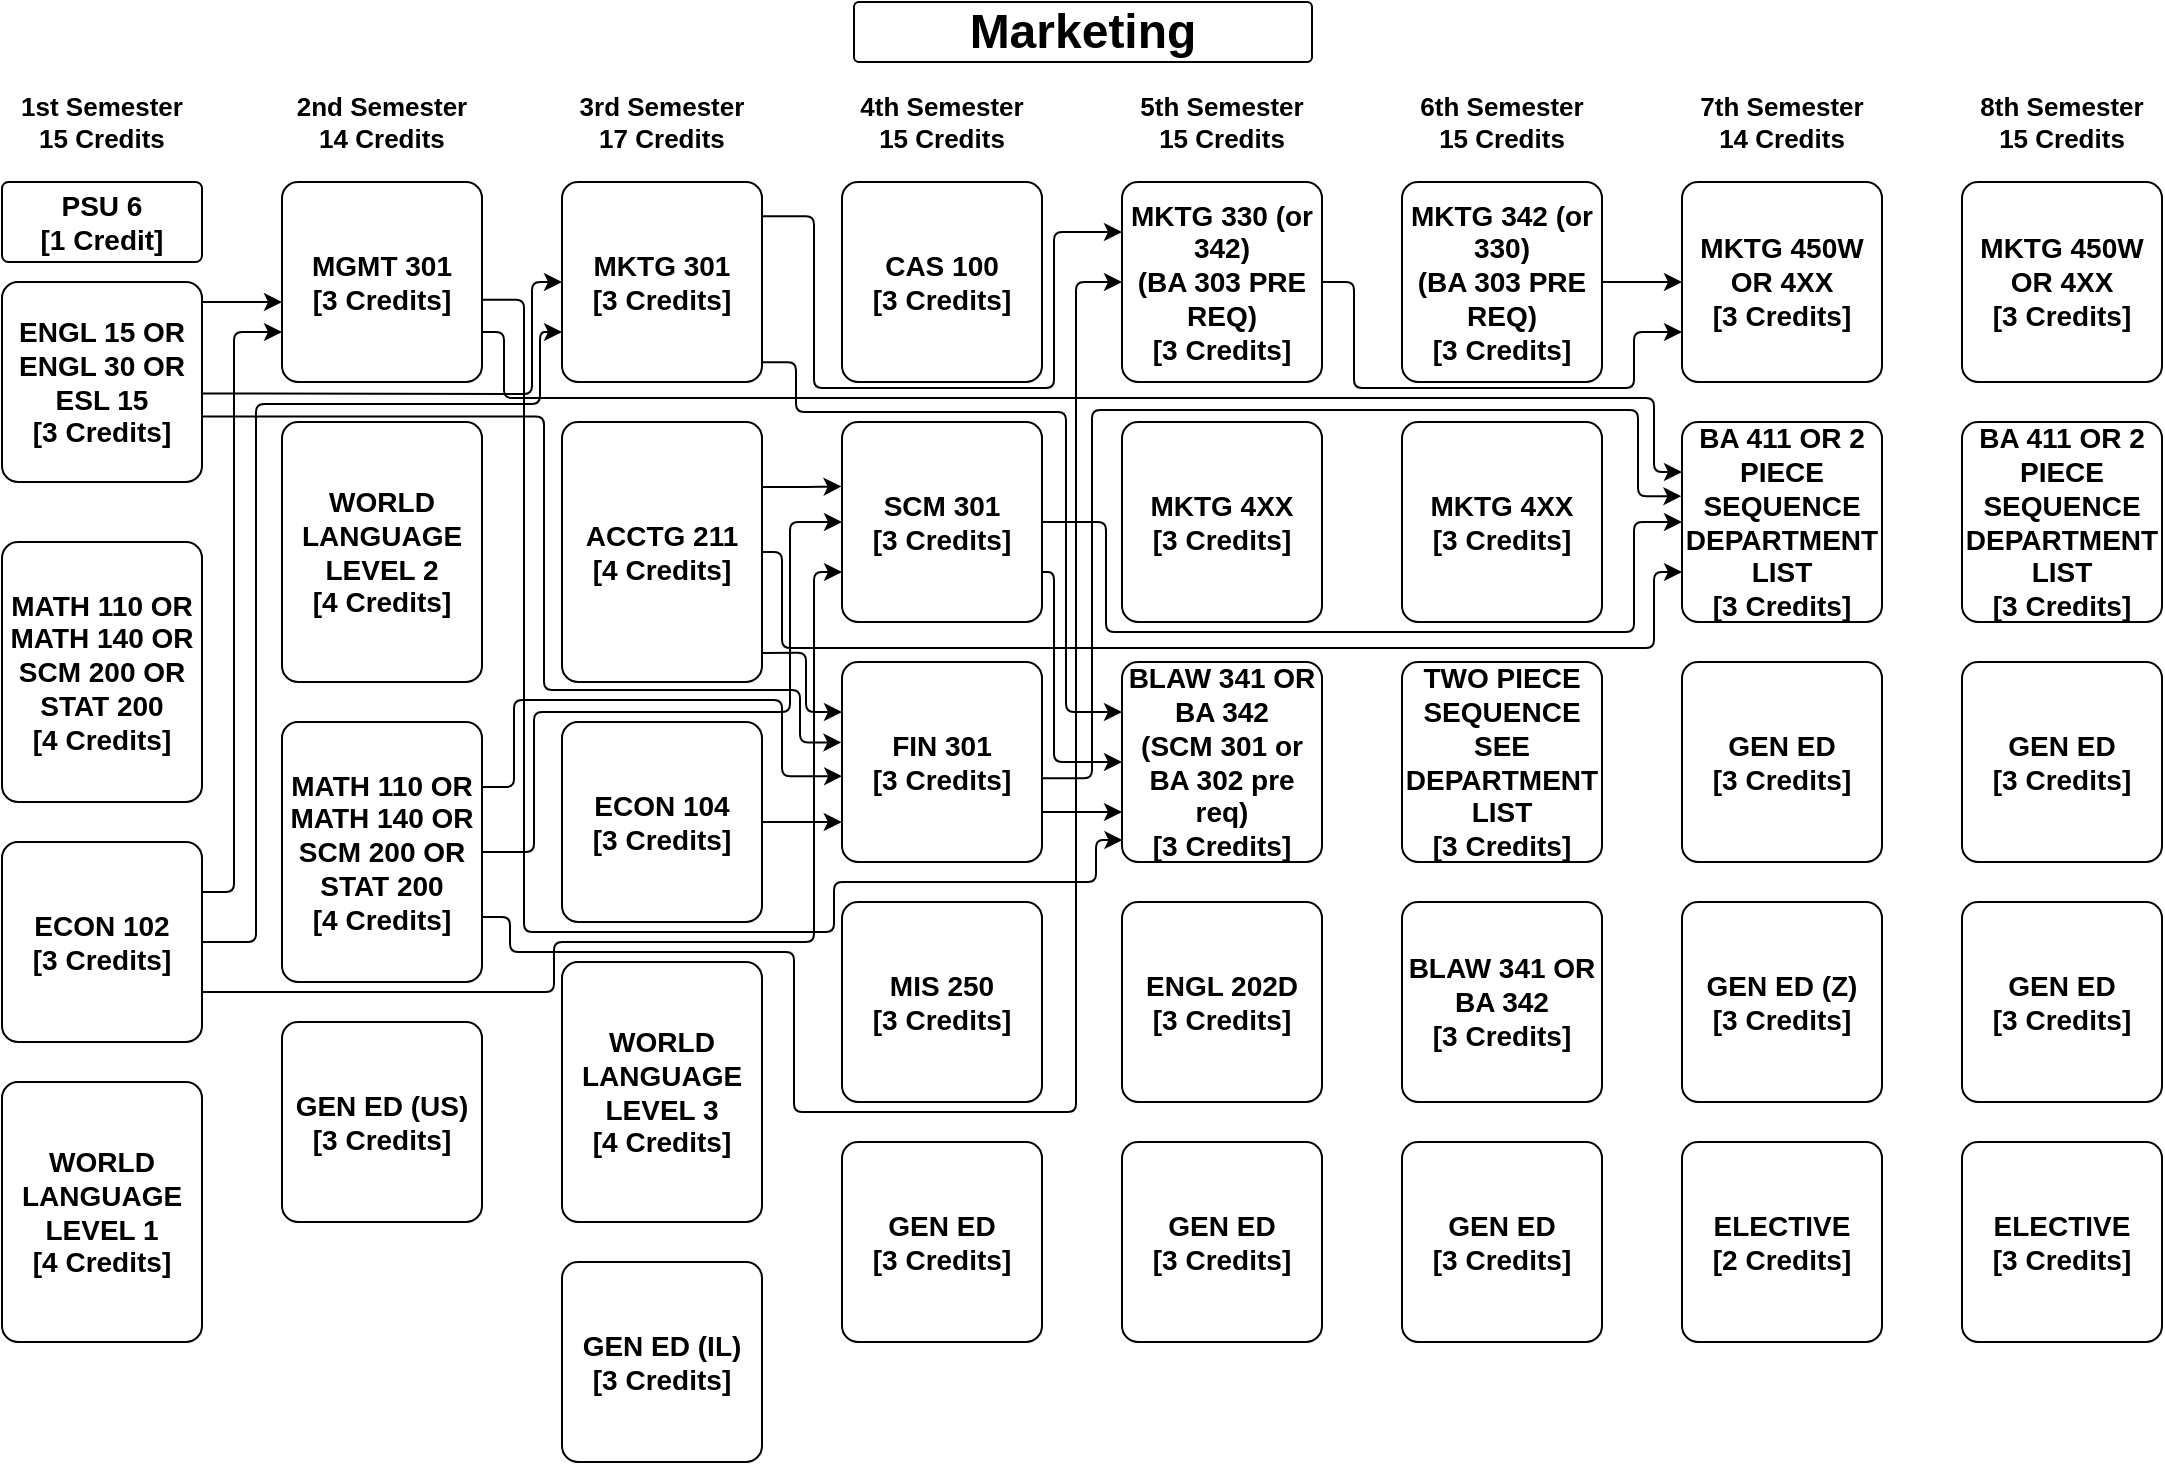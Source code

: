 <mxfile version="14.2.9" type="device"><diagram id="fmPKW-tICe0rB_EEKOgg" name="Page-1"><mxGraphModel dx="1278" dy="614" grid="0" gridSize="10" guides="1" tooltips="1" connect="1" arrows="1" fold="1" page="1" pageScale="1" pageWidth="1169" pageHeight="827" background="none" math="0" shadow="0"><root><mxCell id="0"/><mxCell id="1" parent="0"/><mxCell id="9Ewdyy2UIEGDzYOWgbFg-1" value="&lt;span style=&quot;font-size: 24px&quot;&gt;&lt;b&gt;Marketing&lt;/b&gt;&lt;/span&gt;" style="rounded=1;whiteSpace=wrap;html=1;arcSize=8;" parent="1" vertex="1"><mxGeometry x="470" width="229" height="30" as="geometry"/></mxCell><mxCell id="9Ewdyy2UIEGDzYOWgbFg-3" value="PSU 6&lt;br&gt;[1 Credit]" style="rounded=1;whiteSpace=wrap;html=1;fontSize=14;fontStyle=1;arcSize=8;" parent="1" vertex="1"><mxGeometry x="44" y="90" width="100" height="40" as="geometry"/></mxCell><mxCell id="pMIw6B9Qxy2YTnskmFk0-25" style="edgeStyle=orthogonalEdgeStyle;rounded=1;orthogonalLoop=1;jettySize=auto;html=1;exitX=0.999;exitY=0.589;exitDx=0;exitDy=0;entryX=0.002;entryY=0.887;entryDx=0;entryDy=0;exitPerimeter=0;arcSize=8;entryPerimeter=0;" edge="1" parent="1" source="6nBf4rz5qRWioeKP9C9Y-1" target="6nBf4rz5qRWioeKP9C9Y-49"><mxGeometry relative="1" as="geometry"><Array as="points"><mxPoint x="305" y="149"/><mxPoint x="305" y="465"/><mxPoint x="460" y="465"/><mxPoint x="460" y="440"/><mxPoint x="591" y="440"/><mxPoint x="591" y="419"/><mxPoint x="604" y="419"/></Array></mxGeometry></mxCell><mxCell id="pMIw6B9Qxy2YTnskmFk0-34" style="edgeStyle=orthogonalEdgeStyle;rounded=1;orthogonalLoop=1;jettySize=auto;html=1;exitX=1;exitY=0.75;exitDx=0;exitDy=0;entryX=0;entryY=0.25;entryDx=0;entryDy=0;arcSize=8;" edge="1" parent="1" source="6nBf4rz5qRWioeKP9C9Y-1" target="6nBf4rz5qRWioeKP9C9Y-35"><mxGeometry relative="1" as="geometry"><Array as="points"><mxPoint x="295" y="165"/><mxPoint x="295" y="198"/><mxPoint x="870" y="198"/><mxPoint x="870" y="235"/></Array></mxGeometry></mxCell><mxCell id="6nBf4rz5qRWioeKP9C9Y-1" value="MGMT 301&lt;br&gt;[3 Credits]" style="rounded=1;whiteSpace=wrap;html=1;fontSize=14;fontStyle=1;arcSize=8;" parent="1" vertex="1"><mxGeometry x="184" y="90" width="100" height="100" as="geometry"/></mxCell><mxCell id="pMIw6B9Qxy2YTnskmFk0-23" style="edgeStyle=orthogonalEdgeStyle;rounded=1;orthogonalLoop=1;jettySize=auto;html=1;exitX=1.004;exitY=0.171;exitDx=0;exitDy=0;entryX=0;entryY=0.25;entryDx=0;entryDy=0;exitPerimeter=0;arcSize=8;" edge="1" parent="1" source="6nBf4rz5qRWioeKP9C9Y-2" target="6nBf4rz5qRWioeKP9C9Y-4"><mxGeometry relative="1" as="geometry"><Array as="points"><mxPoint x="450" y="107"/><mxPoint x="450" y="193"/><mxPoint x="570" y="193"/><mxPoint x="570" y="115"/></Array></mxGeometry></mxCell><mxCell id="pMIw6B9Qxy2YTnskmFk0-27" style="edgeStyle=orthogonalEdgeStyle;rounded=1;orthogonalLoop=1;jettySize=auto;html=1;exitX=1.003;exitY=0.901;exitDx=0;exitDy=0;entryX=0;entryY=0.25;entryDx=0;entryDy=0;exitPerimeter=0;arcSize=8;" edge="1" parent="1" source="6nBf4rz5qRWioeKP9C9Y-2" target="6nBf4rz5qRWioeKP9C9Y-49"><mxGeometry relative="1" as="geometry"><Array as="points"><mxPoint x="441" y="180"/><mxPoint x="441" y="205"/><mxPoint x="576" y="205"/><mxPoint x="576" y="355"/></Array></mxGeometry></mxCell><mxCell id="6nBf4rz5qRWioeKP9C9Y-2" value="MKTG 301&lt;br&gt;[3 Credits]" style="rounded=1;whiteSpace=wrap;html=1;fontSize=14;fontStyle=1;arcSize=8;" parent="1" vertex="1"><mxGeometry x="324" y="90" width="100" height="100" as="geometry"/></mxCell><mxCell id="pMIw6B9Qxy2YTnskmFk0-26" style="edgeStyle=orthogonalEdgeStyle;rounded=1;orthogonalLoop=1;jettySize=auto;html=1;exitX=1;exitY=0.75;exitDx=0;exitDy=0;entryX=0;entryY=0.75;entryDx=0;entryDy=0;arcSize=8;" edge="1" parent="1" source="6nBf4rz5qRWioeKP9C9Y-3" target="6nBf4rz5qRWioeKP9C9Y-49"><mxGeometry relative="1" as="geometry"><Array as="points"><mxPoint x="597" y="405"/><mxPoint x="597" y="405"/></Array></mxGeometry></mxCell><mxCell id="pMIw6B9Qxy2YTnskmFk0-31" style="edgeStyle=orthogonalEdgeStyle;rounded=1;orthogonalLoop=1;jettySize=auto;html=1;exitX=1.004;exitY=0.581;exitDx=0;exitDy=0;entryX=-0.003;entryY=0.371;entryDx=0;entryDy=0;exitPerimeter=0;arcSize=8;entryPerimeter=0;" edge="1" parent="1" source="6nBf4rz5qRWioeKP9C9Y-3" target="6nBf4rz5qRWioeKP9C9Y-35"><mxGeometry relative="1" as="geometry"><Array as="points"><mxPoint x="589" y="388"/><mxPoint x="589" y="204"/><mxPoint x="862" y="204"/><mxPoint x="862" y="247"/></Array></mxGeometry></mxCell><mxCell id="6nBf4rz5qRWioeKP9C9Y-3" value="FIN 301&lt;br&gt;[3 Credits]" style="rounded=1;whiteSpace=wrap;html=1;fontSize=14;fontStyle=1;arcSize=8;" parent="1" vertex="1"><mxGeometry x="464" y="330" width="100" height="100" as="geometry"/></mxCell><mxCell id="pMIw6B9Qxy2YTnskmFk0-30" style="edgeStyle=orthogonalEdgeStyle;rounded=1;orthogonalLoop=1;jettySize=auto;html=1;exitX=1;exitY=0.5;exitDx=0;exitDy=0;entryX=0;entryY=0.75;entryDx=0;entryDy=0;arcSize=8;" edge="1" parent="1" source="6nBf4rz5qRWioeKP9C9Y-4" target="6nBf4rz5qRWioeKP9C9Y-6"><mxGeometry relative="1" as="geometry"><Array as="points"><mxPoint x="720" y="140"/><mxPoint x="720" y="193"/><mxPoint x="860" y="193"/><mxPoint x="860" y="165"/></Array></mxGeometry></mxCell><mxCell id="6nBf4rz5qRWioeKP9C9Y-4" value="MKTG 330 (or 342)&lt;br&gt;(BA 303 PRE REQ)&lt;br&gt;[3 Credits]" style="rounded=1;whiteSpace=wrap;html=1;fontSize=14;fontStyle=1;arcSize=8;" parent="1" vertex="1"><mxGeometry x="604" y="90" width="100" height="100" as="geometry"/></mxCell><mxCell id="6nBf4rz5qRWioeKP9C9Y-6" value="MKTG 450W OR 4XX&lt;br&gt;[3 Credits]" style="rounded=1;whiteSpace=wrap;html=1;fontSize=14;fontStyle=1;arcSize=8;" parent="1" vertex="1"><mxGeometry x="884" y="90" width="100" height="100" as="geometry"/></mxCell><mxCell id="6nBf4rz5qRWioeKP9C9Y-29" value="MATH 110 OR MATH 140 OR SCM 200 OR STAT 200&lt;br&gt;[4 Credits]" style="rounded=1;whiteSpace=wrap;html=1;fontSize=14;fontStyle=1;arcSize=8;" parent="1" vertex="1"><mxGeometry x="44" y="270" width="100" height="130" as="geometry"/></mxCell><mxCell id="pMIw6B9Qxy2YTnskmFk0-6" style="edgeStyle=orthogonalEdgeStyle;rounded=1;orthogonalLoop=1;jettySize=auto;html=1;exitX=1;exitY=0.25;exitDx=0;exitDy=0;entryX=-0.002;entryY=0.322;entryDx=0;entryDy=0;entryPerimeter=0;arcSize=8;" edge="1" parent="1" source="6nBf4rz5qRWioeKP9C9Y-31" target="6nBf4rz5qRWioeKP9C9Y-32"><mxGeometry relative="1" as="geometry"><Array as="points"><mxPoint x="450" y="242"/></Array></mxGeometry></mxCell><mxCell id="pMIw6B9Qxy2YTnskmFk0-7" style="edgeStyle=orthogonalEdgeStyle;rounded=1;orthogonalLoop=1;jettySize=auto;html=1;exitX=1.004;exitY=0.888;exitDx=0;exitDy=0;entryX=0;entryY=0.25;entryDx=0;entryDy=0;arcSize=8;exitPerimeter=0;" edge="1" parent="1" source="6nBf4rz5qRWioeKP9C9Y-31" target="6nBf4rz5qRWioeKP9C9Y-3"><mxGeometry relative="1" as="geometry"><Array as="points"><mxPoint x="446" y="325"/><mxPoint x="446" y="355"/></Array></mxGeometry></mxCell><mxCell id="pMIw6B9Qxy2YTnskmFk0-33" style="edgeStyle=orthogonalEdgeStyle;rounded=1;orthogonalLoop=1;jettySize=auto;html=1;entryX=0;entryY=0.75;entryDx=0;entryDy=0;exitX=1;exitY=0.5;exitDx=0;exitDy=0;arcSize=8;" edge="1" parent="1" source="6nBf4rz5qRWioeKP9C9Y-31" target="6nBf4rz5qRWioeKP9C9Y-35"><mxGeometry relative="1" as="geometry"><Array as="points"><mxPoint x="434" y="275"/><mxPoint x="434" y="323"/><mxPoint x="870" y="323"/><mxPoint x="870" y="285"/></Array></mxGeometry></mxCell><mxCell id="6nBf4rz5qRWioeKP9C9Y-31" value="ACCTG 211&lt;br&gt;[4 Credits]" style="rounded=1;whiteSpace=wrap;html=1;fontSize=14;fontStyle=1;arcSize=8;" parent="1" vertex="1"><mxGeometry x="324" y="210" width="100" height="130" as="geometry"/></mxCell><mxCell id="pMIw6B9Qxy2YTnskmFk0-35" style="edgeStyle=orthogonalEdgeStyle;rounded=1;orthogonalLoop=1;jettySize=auto;html=1;exitX=1;exitY=0.75;exitDx=0;exitDy=0;entryX=0;entryY=0.5;entryDx=0;entryDy=0;arcSize=8;" edge="1" parent="1" source="6nBf4rz5qRWioeKP9C9Y-32" target="6nBf4rz5qRWioeKP9C9Y-49"><mxGeometry relative="1" as="geometry"><Array as="points"><mxPoint x="570" y="285"/><mxPoint x="570" y="380"/></Array></mxGeometry></mxCell><mxCell id="pMIw6B9Qxy2YTnskmFk0-36" style="edgeStyle=orthogonalEdgeStyle;rounded=1;orthogonalLoop=1;jettySize=auto;html=1;exitX=1;exitY=0.5;exitDx=0;exitDy=0;entryX=0;entryY=0.5;entryDx=0;entryDy=0;arcSize=8;" edge="1" parent="1" source="6nBf4rz5qRWioeKP9C9Y-32" target="6nBf4rz5qRWioeKP9C9Y-35"><mxGeometry relative="1" as="geometry"><Array as="points"><mxPoint x="596" y="260"/><mxPoint x="596" y="315"/><mxPoint x="860" y="315"/><mxPoint x="860" y="260"/></Array></mxGeometry></mxCell><mxCell id="6nBf4rz5qRWioeKP9C9Y-32" value="SCM 301&lt;br&gt;[3 Credits]" style="rounded=1;whiteSpace=wrap;html=1;fontSize=14;fontStyle=1;arcSize=8;" parent="1" vertex="1"><mxGeometry x="464" y="210" width="100" height="100" as="geometry"/></mxCell><mxCell id="6nBf4rz5qRWioeKP9C9Y-33" value="MKTG 4XX&lt;br&gt;[3 Credits]" style="rounded=1;whiteSpace=wrap;html=1;fontSize=14;fontStyle=1;arcSize=8;" parent="1" vertex="1"><mxGeometry x="604" y="210" width="100" height="100" as="geometry"/></mxCell><mxCell id="6nBf4rz5qRWioeKP9C9Y-35" value="BA 411 OR 2 PIECE SEQUENCE DEPARTMENT LIST&lt;br&gt;[3 Credits]" style="rounded=1;whiteSpace=wrap;html=1;fontSize=14;fontStyle=1;arcSize=8;" parent="1" vertex="1"><mxGeometry x="884" y="210" width="100" height="100" as="geometry"/></mxCell><mxCell id="pMIw6B9Qxy2YTnskmFk0-2" style="edgeStyle=orthogonalEdgeStyle;rounded=1;orthogonalLoop=1;jettySize=auto;html=1;arcSize=8;exitX=1.002;exitY=0.1;exitDx=0;exitDy=0;exitPerimeter=0;" edge="1" parent="1" source="6nBf4rz5qRWioeKP9C9Y-37"><mxGeometry relative="1" as="geometry"><mxPoint x="146" y="150" as="sourcePoint"/><mxPoint x="184" y="150" as="targetPoint"/><Array as="points"><mxPoint x="184" y="150"/></Array></mxGeometry></mxCell><mxCell id="pMIw6B9Qxy2YTnskmFk0-5" style="edgeStyle=orthogonalEdgeStyle;rounded=1;orthogonalLoop=1;jettySize=auto;html=1;exitX=0.999;exitY=0.558;exitDx=0;exitDy=0;entryX=0;entryY=0.5;entryDx=0;entryDy=0;arcSize=8;exitPerimeter=0;" edge="1" parent="1" source="6nBf4rz5qRWioeKP9C9Y-37" target="6nBf4rz5qRWioeKP9C9Y-2"><mxGeometry relative="1" as="geometry"><Array as="points"><mxPoint x="170" y="196"/><mxPoint x="309" y="196"/><mxPoint x="309" y="140"/></Array></mxGeometry></mxCell><mxCell id="pMIw6B9Qxy2YTnskmFk0-10" style="edgeStyle=orthogonalEdgeStyle;rounded=1;orthogonalLoop=1;jettySize=auto;html=1;exitX=0.995;exitY=0.673;exitDx=0;exitDy=0;entryX=-0.003;entryY=0.402;entryDx=0;entryDy=0;arcSize=8;exitPerimeter=0;entryPerimeter=0;" edge="1" parent="1" source="6nBf4rz5qRWioeKP9C9Y-37" target="6nBf4rz5qRWioeKP9C9Y-3"><mxGeometry relative="1" as="geometry"><Array as="points"><mxPoint x="315" y="207"/><mxPoint x="315" y="344"/><mxPoint x="443" y="344"/><mxPoint x="443" y="370"/></Array></mxGeometry></mxCell><mxCell id="6nBf4rz5qRWioeKP9C9Y-37" value="ENGL 15 OR ENGL 30 OR ESL 15&lt;br&gt;[3 Credits]" style="rounded=1;whiteSpace=wrap;html=1;fontSize=14;fontStyle=1;arcSize=8;" parent="1" vertex="1"><mxGeometry x="44" y="140" width="100" height="100" as="geometry"/></mxCell><mxCell id="6nBf4rz5qRWioeKP9C9Y-38" value="WORLD LANGUAGE LEVEL 2&lt;br&gt;[4 Credits]" style="rounded=1;whiteSpace=wrap;html=1;fontSize=14;fontStyle=1;arcSize=8;" parent="1" vertex="1"><mxGeometry x="184" y="210" width="100" height="130" as="geometry"/></mxCell><mxCell id="pMIw6B9Qxy2YTnskmFk0-12" style="edgeStyle=orthogonalEdgeStyle;rounded=1;orthogonalLoop=1;jettySize=auto;html=1;exitX=1;exitY=0.5;exitDx=0;exitDy=0;entryX=-0.001;entryY=0.806;entryDx=0;entryDy=0;arcSize=8;entryPerimeter=0;" edge="1" parent="1" source="6nBf4rz5qRWioeKP9C9Y-39" target="6nBf4rz5qRWioeKP9C9Y-3"><mxGeometry relative="1" as="geometry"/></mxCell><mxCell id="6nBf4rz5qRWioeKP9C9Y-39" value="ECON 104&lt;br&gt;[3 Credits]" style="rounded=1;whiteSpace=wrap;html=1;fontSize=14;fontStyle=1;arcSize=8;" parent="1" vertex="1"><mxGeometry x="324" y="360" width="100" height="100" as="geometry"/></mxCell><mxCell id="6nBf4rz5qRWioeKP9C9Y-40" value="CAS 100&lt;br&gt;[3 Credits]" style="rounded=1;whiteSpace=wrap;html=1;fontSize=14;fontStyle=1;arcSize=8;" parent="1" vertex="1"><mxGeometry x="464" y="90" width="100" height="100" as="geometry"/></mxCell><mxCell id="6nBf4rz5qRWioeKP9C9Y-41" value="ENGL 202D&lt;br&gt;[3 Credits]" style="rounded=1;whiteSpace=wrap;html=1;fontSize=14;fontStyle=1;arcSize=8;" parent="1" vertex="1"><mxGeometry x="604" y="450" width="100" height="100" as="geometry"/></mxCell><mxCell id="6nBf4rz5qRWioeKP9C9Y-42" value="TWO PIECE SEQUENCE SEE DEPARTMENT&lt;br&gt;LIST&lt;br&gt;[3 Credits]" style="rounded=1;whiteSpace=wrap;html=1;fontSize=14;fontStyle=1;arcSize=8;" parent="1" vertex="1"><mxGeometry x="744" y="330" width="100" height="100" as="geometry"/></mxCell><mxCell id="6nBf4rz5qRWioeKP9C9Y-43" value="GEN ED&lt;br&gt;[3 Credits]" style="rounded=1;whiteSpace=wrap;html=1;fontSize=14;fontStyle=1;arcSize=8;" parent="1" vertex="1"><mxGeometry x="884" y="330" width="100" height="100" as="geometry"/></mxCell><mxCell id="pMIw6B9Qxy2YTnskmFk0-1" style="edgeStyle=orthogonalEdgeStyle;rounded=1;orthogonalLoop=1;jettySize=auto;html=1;exitX=1;exitY=0.25;exitDx=0;exitDy=0;entryX=0;entryY=0.75;entryDx=0;entryDy=0;arcSize=8;" edge="1" parent="1" source="6nBf4rz5qRWioeKP9C9Y-45" target="6nBf4rz5qRWioeKP9C9Y-1"><mxGeometry relative="1" as="geometry"><Array as="points"><mxPoint x="160" y="445"/><mxPoint x="160" y="165"/></Array></mxGeometry></mxCell><mxCell id="pMIw6B9Qxy2YTnskmFk0-4" style="edgeStyle=orthogonalEdgeStyle;rounded=1;orthogonalLoop=1;jettySize=auto;html=1;exitX=1;exitY=0.5;exitDx=0;exitDy=0;entryX=0;entryY=0.75;entryDx=0;entryDy=0;arcSize=8;" edge="1" parent="1" source="6nBf4rz5qRWioeKP9C9Y-45" target="6nBf4rz5qRWioeKP9C9Y-2"><mxGeometry relative="1" as="geometry"><Array as="points"><mxPoint x="171" y="470"/><mxPoint x="171" y="201"/><mxPoint x="313" y="201"/><mxPoint x="313" y="165"/></Array></mxGeometry></mxCell><mxCell id="pMIw6B9Qxy2YTnskmFk0-9" style="edgeStyle=orthogonalEdgeStyle;rounded=1;orthogonalLoop=1;jettySize=auto;html=1;exitX=1;exitY=0.75;exitDx=0;exitDy=0;entryX=0;entryY=0.75;entryDx=0;entryDy=0;arcSize=8;" edge="1" parent="1" source="6nBf4rz5qRWioeKP9C9Y-45" target="6nBf4rz5qRWioeKP9C9Y-32"><mxGeometry relative="1" as="geometry"><Array as="points"><mxPoint x="320" y="495"/><mxPoint x="320" y="470"/><mxPoint x="450" y="470"/><mxPoint x="450" y="285"/></Array></mxGeometry></mxCell><mxCell id="6nBf4rz5qRWioeKP9C9Y-45" value="ECON 102&lt;br&gt;[3 Credits]" style="rounded=1;whiteSpace=wrap;html=1;fontSize=14;fontStyle=1;arcSize=8;" parent="1" vertex="1"><mxGeometry x="44" y="420" width="100" height="100" as="geometry"/></mxCell><mxCell id="6nBf4rz5qRWioeKP9C9Y-46" value="GEN ED (US)&lt;br&gt;[3 Credits]" style="rounded=1;whiteSpace=wrap;html=1;fontSize=14;fontStyle=1;arcSize=8;" parent="1" vertex="1"><mxGeometry x="184" y="510" width="100" height="100" as="geometry"/></mxCell><mxCell id="6nBf4rz5qRWioeKP9C9Y-47" value="WORLD LANGUAGE LEVEL 3&lt;br&gt;[4 Credits]" style="rounded=1;whiteSpace=wrap;html=1;fontSize=14;fontStyle=1;arcSize=8;" parent="1" vertex="1"><mxGeometry x="324" y="480" width="100" height="130" as="geometry"/></mxCell><mxCell id="6nBf4rz5qRWioeKP9C9Y-48" value="MIS 250&lt;br&gt;[3 Credits]" style="rounded=1;whiteSpace=wrap;html=1;fontSize=14;fontStyle=1;arcSize=8;" parent="1" vertex="1"><mxGeometry x="464" y="450" width="100" height="100" as="geometry"/></mxCell><mxCell id="6nBf4rz5qRWioeKP9C9Y-49" value="BLAW 341 OR BA 342&lt;br&gt;(SCM 301 or BA 302 pre req)&lt;br&gt;[3 Credits]" style="rounded=1;whiteSpace=wrap;html=1;fontSize=14;fontStyle=1;arcSize=8;" parent="1" vertex="1"><mxGeometry x="604" y="330" width="100" height="100" as="geometry"/></mxCell><mxCell id="6nBf4rz5qRWioeKP9C9Y-51" value="GEN ED (Z)&lt;br&gt;[3 Credits]" style="rounded=1;whiteSpace=wrap;html=1;fontSize=14;fontStyle=1;arcSize=8;" parent="1" vertex="1"><mxGeometry x="884" y="450" width="100" height="100" as="geometry"/></mxCell><mxCell id="6nBf4rz5qRWioeKP9C9Y-53" value="WORLD LANGUAGE LEVEL 1&lt;br&gt;[4 Credits]" style="rounded=1;whiteSpace=wrap;html=1;fontSize=14;fontStyle=1;arcSize=8;" parent="1" vertex="1"><mxGeometry x="44" y="540" width="100" height="130" as="geometry"/></mxCell><mxCell id="6nBf4rz5qRWioeKP9C9Y-55" value="GEN ED (IL)&lt;br&gt;[3 Credits]" style="rounded=1;whiteSpace=wrap;html=1;fontSize=14;fontStyle=1;arcSize=8;" parent="1" vertex="1"><mxGeometry x="324" y="630" width="100" height="100" as="geometry"/></mxCell><mxCell id="6nBf4rz5qRWioeKP9C9Y-56" value="GEN ED&lt;br&gt;[3 Credits]" style="rounded=1;whiteSpace=wrap;html=1;fontSize=14;fontStyle=1;arcSize=8;" parent="1" vertex="1"><mxGeometry x="464" y="570" width="100" height="100" as="geometry"/></mxCell><mxCell id="6nBf4rz5qRWioeKP9C9Y-59" value="ELECTIVE&lt;br&gt;[2 Credits]" style="rounded=1;whiteSpace=wrap;html=1;fontSize=14;fontStyle=1;arcSize=8;" parent="1" vertex="1"><mxGeometry x="884" y="570" width="100" height="100" as="geometry"/></mxCell><mxCell id="6nBf4rz5qRWioeKP9C9Y-60" value="ELECTIVE&lt;br&gt;[3 Credits]" style="rounded=1;whiteSpace=wrap;html=1;fontSize=14;fontStyle=1;arcSize=8;" parent="1" vertex="1"><mxGeometry x="1024" y="570" width="100" height="100" as="geometry"/></mxCell><mxCell id="6nBf4rz5qRWioeKP9C9Y-70" value="1st Semester&lt;br style=&quot;font-size: 13px&quot;&gt;15 Credits" style="text;html=1;strokeColor=none;fillColor=none;align=center;verticalAlign=middle;whiteSpace=wrap;rounded=0;fontStyle=1;fontSize=13;arcSize=8;" parent="1" vertex="1"><mxGeometry x="49" y="40" width="90" height="40" as="geometry"/></mxCell><mxCell id="6nBf4rz5qRWioeKP9C9Y-71" value="2nd Semester&lt;br style=&quot;font-size: 13px&quot;&gt;14 Credits" style="text;html=1;strokeColor=none;fillColor=none;align=center;verticalAlign=middle;whiteSpace=wrap;rounded=0;fontStyle=1;fontSize=13;arcSize=8;" parent="1" vertex="1"><mxGeometry x="189" y="40" width="90" height="40" as="geometry"/></mxCell><mxCell id="6nBf4rz5qRWioeKP9C9Y-72" value="3rd Semester&lt;br style=&quot;font-size: 13px&quot;&gt;17 Credits" style="text;html=1;strokeColor=none;fillColor=none;align=center;verticalAlign=middle;whiteSpace=wrap;rounded=0;fontStyle=1;fontSize=13;arcSize=8;" parent="1" vertex="1"><mxGeometry x="329" y="40" width="90" height="40" as="geometry"/></mxCell><mxCell id="6nBf4rz5qRWioeKP9C9Y-73" value="7th Semester&lt;br style=&quot;font-size: 13px&quot;&gt;14 Credits" style="text;html=1;strokeColor=none;fillColor=none;align=center;verticalAlign=middle;whiteSpace=wrap;rounded=0;fontStyle=1;fontSize=13;arcSize=8;" parent="1" vertex="1"><mxGeometry x="889" y="40" width="90" height="40" as="geometry"/></mxCell><mxCell id="6nBf4rz5qRWioeKP9C9Y-74" value="5th Semester&lt;br style=&quot;font-size: 13px&quot;&gt;15 Credits" style="text;html=1;strokeColor=none;fillColor=none;align=center;verticalAlign=middle;whiteSpace=wrap;rounded=0;fontStyle=1;fontSize=13;arcSize=8;" parent="1" vertex="1"><mxGeometry x="609" y="40" width="90" height="40" as="geometry"/></mxCell><mxCell id="6nBf4rz5qRWioeKP9C9Y-75" value="4th Semester&lt;br style=&quot;font-size: 13px&quot;&gt;15 Credits" style="text;html=1;strokeColor=none;fillColor=none;align=center;verticalAlign=middle;whiteSpace=wrap;rounded=0;fontStyle=1;fontSize=13;arcSize=8;" parent="1" vertex="1"><mxGeometry x="469" y="40" width="90" height="40" as="geometry"/></mxCell><mxCell id="6nBf4rz5qRWioeKP9C9Y-76" value="6th Semester&lt;br style=&quot;font-size: 13px&quot;&gt;15 Credits" style="text;html=1;strokeColor=none;fillColor=none;align=center;verticalAlign=middle;whiteSpace=wrap;rounded=0;fontStyle=1;fontSize=13;arcSize=8;" parent="1" vertex="1"><mxGeometry x="749" y="40" width="90" height="40" as="geometry"/></mxCell><mxCell id="6nBf4rz5qRWioeKP9C9Y-77" value="8th Semester&lt;br style=&quot;font-size: 13px&quot;&gt;15 Credits" style="text;html=1;strokeColor=none;fillColor=none;align=center;verticalAlign=middle;whiteSpace=wrap;rounded=0;fontStyle=1;fontSize=13;arcSize=8;" parent="1" vertex="1"><mxGeometry x="1029" y="40" width="90" height="40" as="geometry"/></mxCell><mxCell id="pMIw6B9Qxy2YTnskmFk0-8" style="edgeStyle=orthogonalEdgeStyle;rounded=1;orthogonalLoop=1;jettySize=auto;html=1;exitX=1;exitY=0.5;exitDx=0;exitDy=0;entryX=0;entryY=0.5;entryDx=0;entryDy=0;arcSize=8;" edge="1" parent="1" source="MRHTZu4dHY9KSj9GyV_n-1" target="6nBf4rz5qRWioeKP9C9Y-32"><mxGeometry relative="1" as="geometry"><Array as="points"><mxPoint x="310" y="425"/><mxPoint x="310" y="355"/><mxPoint x="438" y="355"/><mxPoint x="438" y="260"/></Array></mxGeometry></mxCell><mxCell id="pMIw6B9Qxy2YTnskmFk0-11" style="edgeStyle=orthogonalEdgeStyle;rounded=1;orthogonalLoop=1;jettySize=auto;html=1;exitX=1;exitY=0.25;exitDx=0;exitDy=0;entryX=0.001;entryY=0.571;entryDx=0;entryDy=0;entryPerimeter=0;arcSize=8;" edge="1" parent="1" source="MRHTZu4dHY9KSj9GyV_n-1" target="6nBf4rz5qRWioeKP9C9Y-3"><mxGeometry relative="1" as="geometry"><Array as="points"><mxPoint x="300" y="393"/><mxPoint x="300" y="349"/><mxPoint x="434" y="349"/><mxPoint x="434" y="387"/></Array></mxGeometry></mxCell><mxCell id="pMIw6B9Qxy2YTnskmFk0-24" style="edgeStyle=orthogonalEdgeStyle;rounded=1;orthogonalLoop=1;jettySize=auto;html=1;exitX=1;exitY=0.75;exitDx=0;exitDy=0;entryX=0;entryY=0.5;entryDx=0;entryDy=0;arcSize=8;" edge="1" parent="1" source="MRHTZu4dHY9KSj9GyV_n-1" target="6nBf4rz5qRWioeKP9C9Y-4"><mxGeometry relative="1" as="geometry"><Array as="points"><mxPoint x="298" y="458"/><mxPoint x="298" y="475"/><mxPoint x="440" y="475"/><mxPoint x="440" y="555"/><mxPoint x="581" y="555"/><mxPoint x="581" y="140"/></Array></mxGeometry></mxCell><mxCell id="MRHTZu4dHY9KSj9GyV_n-1" value="MATH 110 OR MATH 140 OR SCM 200 OR STAT 200&lt;br&gt;[4 Credits]" style="rounded=1;whiteSpace=wrap;html=1;fontSize=14;fontStyle=1;arcSize=8;" parent="1" vertex="1"><mxGeometry x="184" y="360" width="100" height="130" as="geometry"/></mxCell><mxCell id="pMIw6B9Qxy2YTnskmFk0-13" value="MKTG 450W OR 4XX&lt;br&gt;[3 Credits]" style="rounded=1;whiteSpace=wrap;html=1;fontSize=14;fontStyle=1;arcSize=8;" vertex="1" parent="1"><mxGeometry x="1024" y="90" width="100" height="100" as="geometry"/></mxCell><mxCell id="pMIw6B9Qxy2YTnskmFk0-14" value="BA 411 OR 2 PIECE SEQUENCE DEPARTMENT LIST&lt;br&gt;[3 Credits]" style="rounded=1;whiteSpace=wrap;html=1;fontSize=14;fontStyle=1;arcSize=8;" vertex="1" parent="1"><mxGeometry x="1024" y="210" width="100" height="100" as="geometry"/></mxCell><mxCell id="pMIw6B9Qxy2YTnskmFk0-15" value="GEN ED&lt;br&gt;[3 Credits]" style="rounded=1;whiteSpace=wrap;html=1;fontSize=14;fontStyle=1;arcSize=8;" vertex="1" parent="1"><mxGeometry x="1024" y="330" width="100" height="100" as="geometry"/></mxCell><mxCell id="pMIw6B9Qxy2YTnskmFk0-16" value="GEN ED&lt;br&gt;[3 Credits]" style="rounded=1;whiteSpace=wrap;html=1;fontSize=14;fontStyle=1;arcSize=8;" vertex="1" parent="1"><mxGeometry x="1024" y="450" width="100" height="100" as="geometry"/></mxCell><mxCell id="pMIw6B9Qxy2YTnskmFk0-17" value="GEN ED&lt;br&gt;[3 Credits]" style="rounded=1;whiteSpace=wrap;html=1;fontSize=14;fontStyle=1;arcSize=8;" vertex="1" parent="1"><mxGeometry x="744" y="570" width="100" height="100" as="geometry"/></mxCell><mxCell id="pMIw6B9Qxy2YTnskmFk0-18" value="GEN ED&lt;br&gt;[3 Credits]" style="rounded=1;whiteSpace=wrap;html=1;fontSize=14;fontStyle=1;arcSize=8;" vertex="1" parent="1"><mxGeometry x="604" y="570" width="100" height="100" as="geometry"/></mxCell><mxCell id="pMIw6B9Qxy2YTnskmFk0-20" value="MKTG 4XX&lt;br&gt;[3 Credits]" style="rounded=1;whiteSpace=wrap;html=1;fontSize=14;fontStyle=1;arcSize=8;" vertex="1" parent="1"><mxGeometry x="744" y="210" width="100" height="100" as="geometry"/></mxCell><mxCell id="pMIw6B9Qxy2YTnskmFk0-21" value="BLAW 341 OR BA 342&lt;br&gt;[3 Credits]" style="rounded=1;whiteSpace=wrap;html=1;fontSize=14;fontStyle=1;arcSize=8;" vertex="1" parent="1"><mxGeometry x="744" y="450" width="100" height="100" as="geometry"/></mxCell><mxCell id="pMIw6B9Qxy2YTnskmFk0-28" style="edgeStyle=orthogonalEdgeStyle;rounded=1;orthogonalLoop=1;jettySize=auto;html=1;exitX=1;exitY=0.5;exitDx=0;exitDy=0;arcSize=8;" edge="1" parent="1" source="pMIw6B9Qxy2YTnskmFk0-22" target="6nBf4rz5qRWioeKP9C9Y-6"><mxGeometry relative="1" as="geometry"/></mxCell><mxCell id="pMIw6B9Qxy2YTnskmFk0-22" value="MKTG 342 (or 330)&lt;br&gt;(BA 303 PRE REQ)&lt;br&gt;[3 Credits]" style="rounded=1;whiteSpace=wrap;html=1;fontSize=14;fontStyle=1;arcSize=8;" vertex="1" parent="1"><mxGeometry x="744" y="90" width="100" height="100" as="geometry"/></mxCell></root></mxGraphModel></diagram></mxfile>